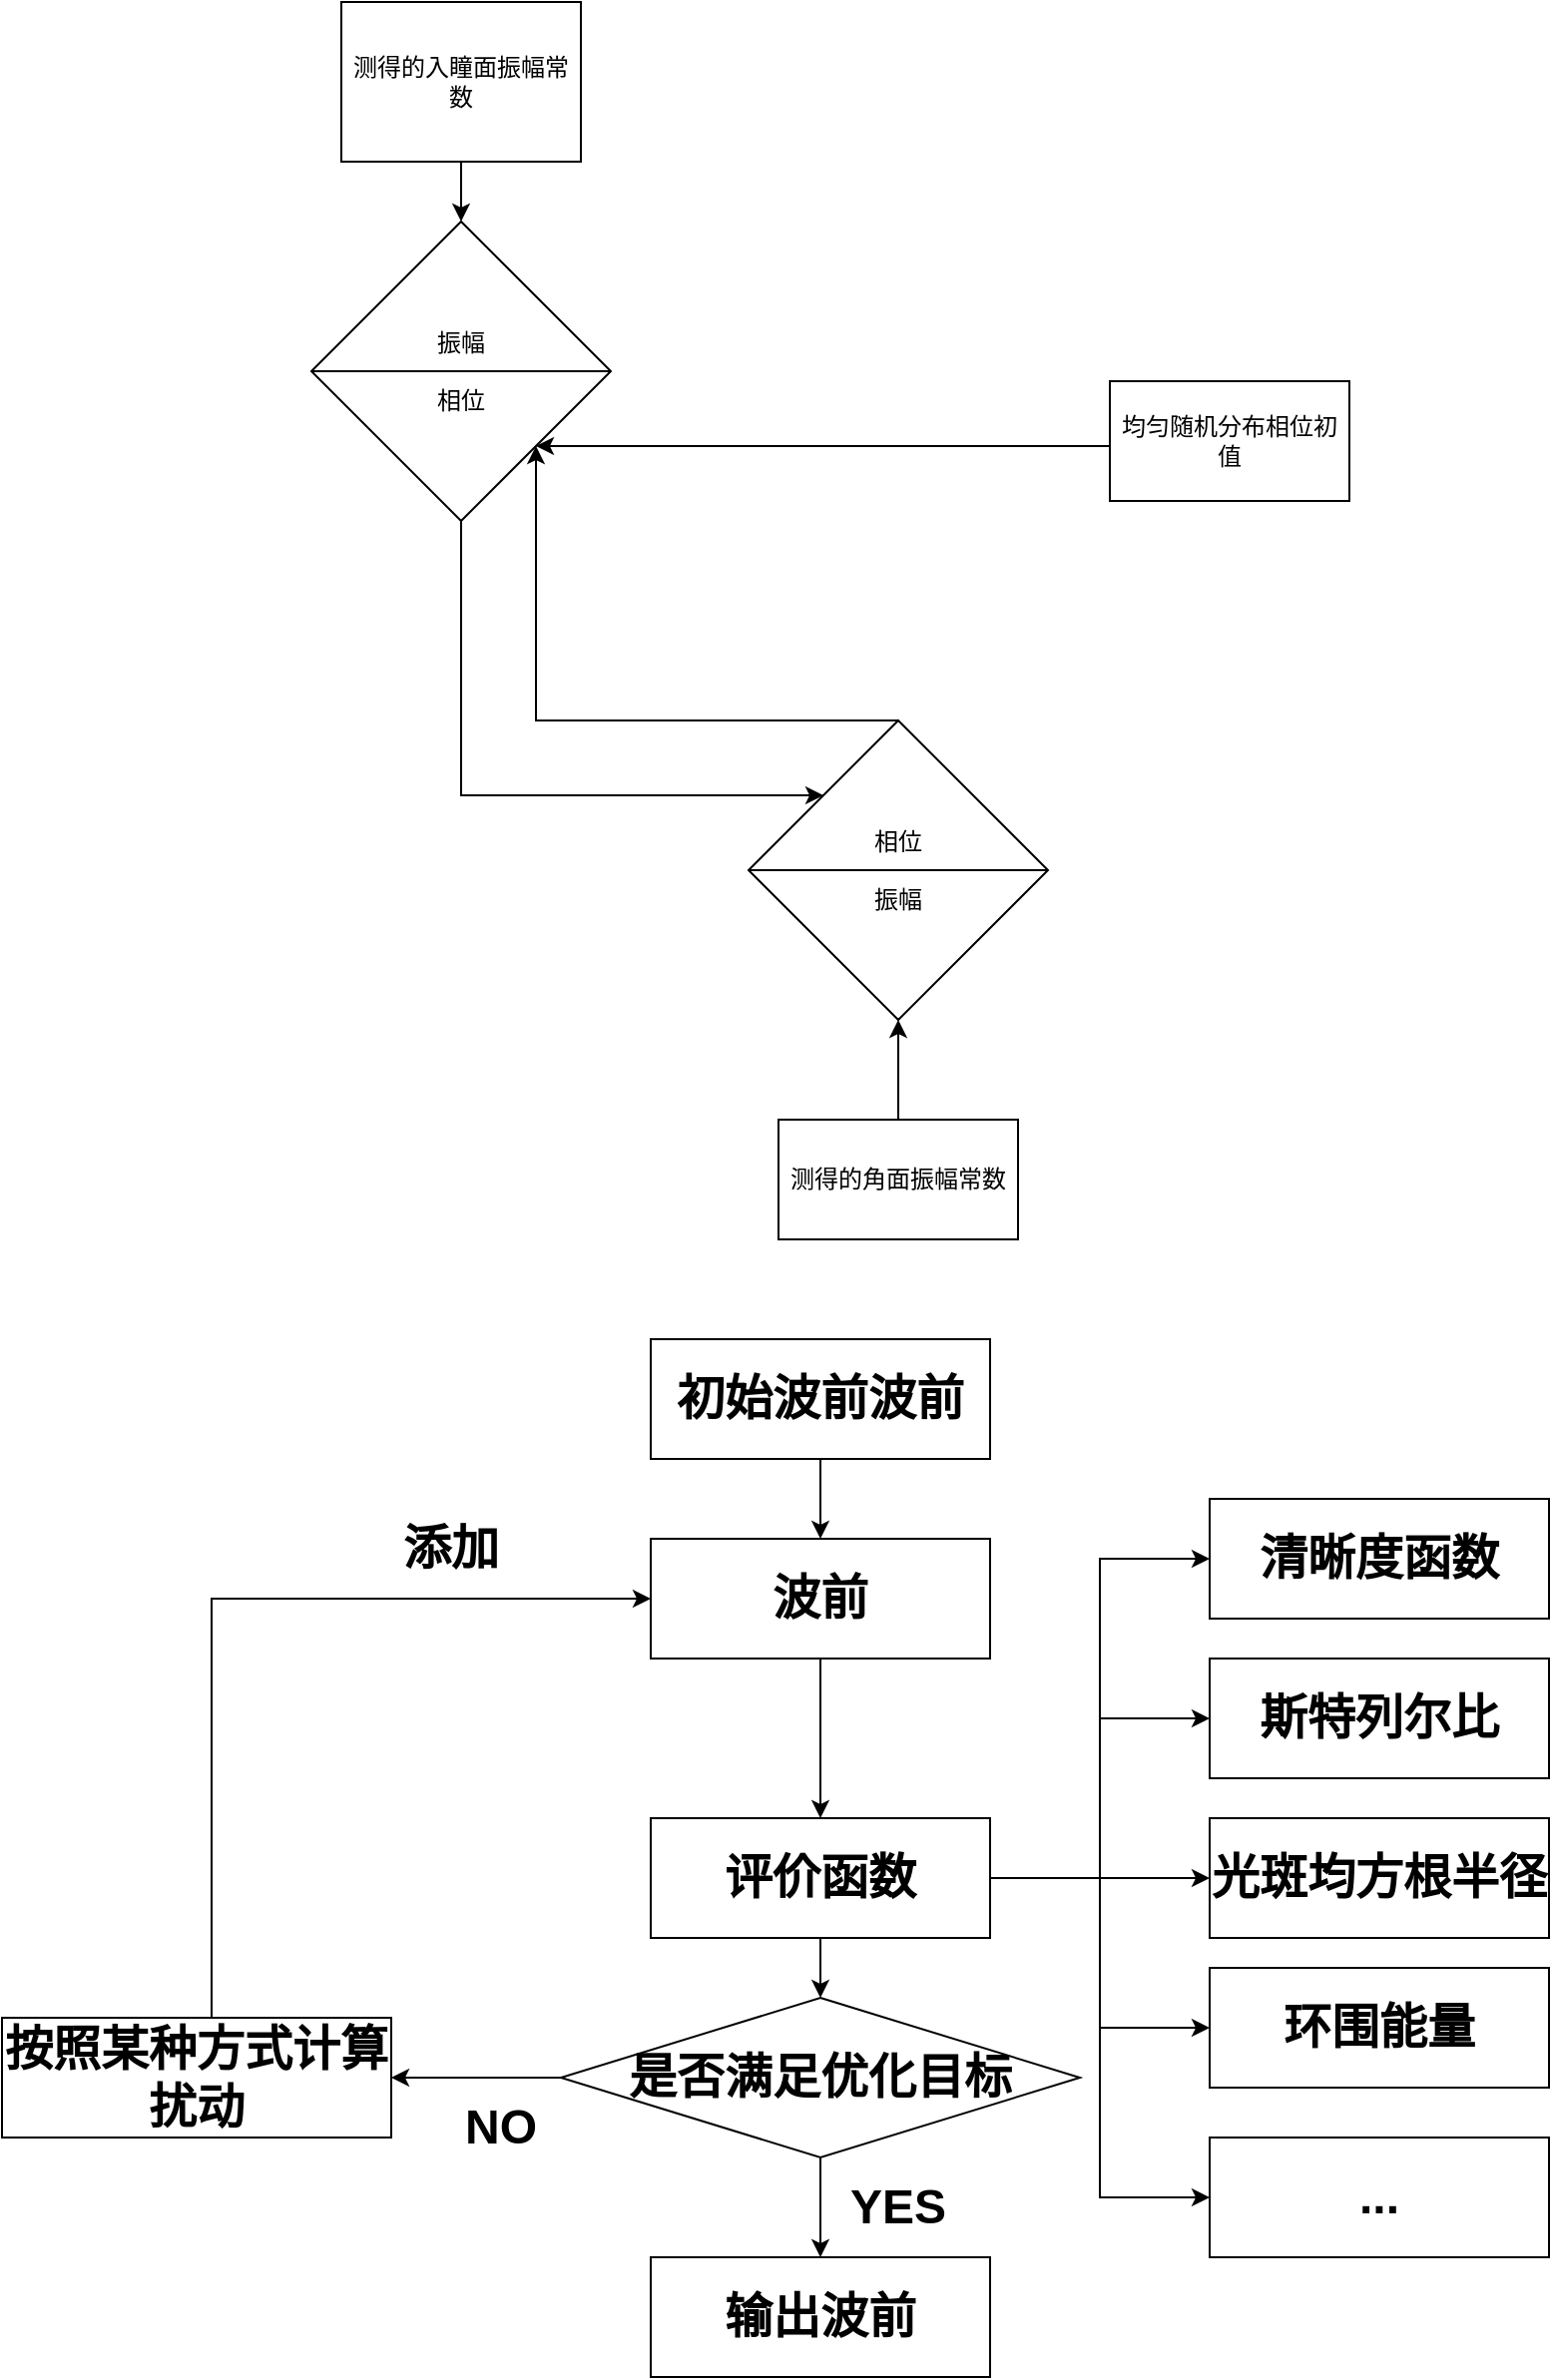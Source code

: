 <mxfile version="21.2.9" type="github">
  <diagram name="Page-1" id="l539_yyUPRejLKGmjSOX">
    <mxGraphModel dx="2261" dy="836" grid="1" gridSize="10" guides="1" tooltips="1" connect="1" arrows="1" fold="1" page="1" pageScale="1" pageWidth="827" pageHeight="1169" math="0" shadow="0">
      <root>
        <mxCell id="0" />
        <mxCell id="1" parent="0" />
        <mxCell id="QuUhz-nFBRAf6Jx1Iwls-6" value="" style="edgeStyle=orthogonalEdgeStyle;rounded=0;orthogonalLoop=1;jettySize=auto;html=1;" parent="1" source="QuUhz-nFBRAf6Jx1Iwls-1" target="QuUhz-nFBRAf6Jx1Iwls-5" edge="1">
          <mxGeometry relative="1" as="geometry" />
        </mxCell>
        <mxCell id="QuUhz-nFBRAf6Jx1Iwls-1" value="测得的入瞳面振幅常数" style="rounded=0;whiteSpace=wrap;html=1;" parent="1" vertex="1">
          <mxGeometry x="135" y="190" width="120" height="80" as="geometry" />
        </mxCell>
        <mxCell id="QuUhz-nFBRAf6Jx1Iwls-13" style="edgeStyle=orthogonalEdgeStyle;rounded=0;orthogonalLoop=1;jettySize=auto;html=1;entryX=0;entryY=0;entryDx=0;entryDy=0;" parent="1" source="QuUhz-nFBRAf6Jx1Iwls-5" target="QuUhz-nFBRAf6Jx1Iwls-11" edge="1">
          <mxGeometry relative="1" as="geometry">
            <Array as="points">
              <mxPoint x="195" y="588" />
            </Array>
          </mxGeometry>
        </mxCell>
        <mxCell id="QuUhz-nFBRAf6Jx1Iwls-5" value="振幅&lt;br&gt;&lt;br&gt;相位" style="shape=sortShape;perimeter=rhombusPerimeter;whiteSpace=wrap;html=1;" parent="1" vertex="1">
          <mxGeometry x="120" y="300" width="150" height="150" as="geometry" />
        </mxCell>
        <mxCell id="QuUhz-nFBRAf6Jx1Iwls-10" style="edgeStyle=orthogonalEdgeStyle;rounded=0;orthogonalLoop=1;jettySize=auto;html=1;entryX=1;entryY=1;entryDx=0;entryDy=0;" parent="1" source="QuUhz-nFBRAf6Jx1Iwls-9" target="QuUhz-nFBRAf6Jx1Iwls-5" edge="1">
          <mxGeometry relative="1" as="geometry">
            <Array as="points">
              <mxPoint x="395" y="413" />
            </Array>
          </mxGeometry>
        </mxCell>
        <mxCell id="QuUhz-nFBRAf6Jx1Iwls-9" value="均匀随机分布相位初值" style="rounded=0;whiteSpace=wrap;html=1;" parent="1" vertex="1">
          <mxGeometry x="520" y="380" width="120" height="60" as="geometry" />
        </mxCell>
        <mxCell id="QuUhz-nFBRAf6Jx1Iwls-12" style="edgeStyle=orthogonalEdgeStyle;rounded=0;orthogonalLoop=1;jettySize=auto;html=1;entryX=1;entryY=1;entryDx=0;entryDy=0;" parent="1" source="QuUhz-nFBRAf6Jx1Iwls-11" target="QuUhz-nFBRAf6Jx1Iwls-5" edge="1">
          <mxGeometry relative="1" as="geometry">
            <Array as="points">
              <mxPoint x="233" y="550" />
            </Array>
          </mxGeometry>
        </mxCell>
        <mxCell id="QuUhz-nFBRAf6Jx1Iwls-11" value="相位&lt;br&gt;&lt;br&gt;振幅" style="shape=sortShape;perimeter=rhombusPerimeter;whiteSpace=wrap;html=1;" parent="1" vertex="1">
          <mxGeometry x="339" y="550" width="150" height="150" as="geometry" />
        </mxCell>
        <mxCell id="QuUhz-nFBRAf6Jx1Iwls-15" style="edgeStyle=orthogonalEdgeStyle;rounded=0;orthogonalLoop=1;jettySize=auto;html=1;entryX=0.5;entryY=1;entryDx=0;entryDy=0;" parent="1" source="QuUhz-nFBRAf6Jx1Iwls-14" target="QuUhz-nFBRAf6Jx1Iwls-11" edge="1">
          <mxGeometry relative="1" as="geometry" />
        </mxCell>
        <mxCell id="QuUhz-nFBRAf6Jx1Iwls-14" value="测得的角面振幅常数" style="rounded=0;whiteSpace=wrap;html=1;" parent="1" vertex="1">
          <mxGeometry x="354" y="750" width="120" height="60" as="geometry" />
        </mxCell>
        <mxCell id="aV2W2v_Hlvn4wCJHz9ou-5" style="edgeStyle=orthogonalEdgeStyle;rounded=0;orthogonalLoop=1;jettySize=auto;html=1;entryX=0.5;entryY=0;entryDx=0;entryDy=0;" edge="1" parent="1" source="aV2W2v_Hlvn4wCJHz9ou-1" target="aV2W2v_Hlvn4wCJHz9ou-4">
          <mxGeometry relative="1" as="geometry" />
        </mxCell>
        <mxCell id="aV2W2v_Hlvn4wCJHz9ou-1" value="&lt;h1&gt;波前&lt;/h1&gt;" style="rounded=0;whiteSpace=wrap;html=1;" vertex="1" parent="1">
          <mxGeometry x="290" y="960" width="170" height="60" as="geometry" />
        </mxCell>
        <mxCell id="aV2W2v_Hlvn4wCJHz9ou-8" value="" style="edgeStyle=orthogonalEdgeStyle;rounded=0;orthogonalLoop=1;jettySize=auto;html=1;" edge="1" parent="1" source="aV2W2v_Hlvn4wCJHz9ou-4" target="aV2W2v_Hlvn4wCJHz9ou-7">
          <mxGeometry relative="1" as="geometry" />
        </mxCell>
        <mxCell id="aV2W2v_Hlvn4wCJHz9ou-25" style="edgeStyle=orthogonalEdgeStyle;rounded=0;orthogonalLoop=1;jettySize=auto;html=1;entryX=0;entryY=0.5;entryDx=0;entryDy=0;" edge="1" parent="1" source="aV2W2v_Hlvn4wCJHz9ou-4" target="aV2W2v_Hlvn4wCJHz9ou-21">
          <mxGeometry relative="1" as="geometry" />
        </mxCell>
        <mxCell id="aV2W2v_Hlvn4wCJHz9ou-26" style="edgeStyle=orthogonalEdgeStyle;rounded=0;orthogonalLoop=1;jettySize=auto;html=1;entryX=0;entryY=0.5;entryDx=0;entryDy=0;" edge="1" parent="1" source="aV2W2v_Hlvn4wCJHz9ou-4" target="aV2W2v_Hlvn4wCJHz9ou-24">
          <mxGeometry relative="1" as="geometry" />
        </mxCell>
        <mxCell id="aV2W2v_Hlvn4wCJHz9ou-28" style="edgeStyle=orthogonalEdgeStyle;rounded=0;orthogonalLoop=1;jettySize=auto;html=1;entryX=0;entryY=0.5;entryDx=0;entryDy=0;" edge="1" parent="1" source="aV2W2v_Hlvn4wCJHz9ou-4" target="aV2W2v_Hlvn4wCJHz9ou-22">
          <mxGeometry relative="1" as="geometry" />
        </mxCell>
        <mxCell id="aV2W2v_Hlvn4wCJHz9ou-29" style="edgeStyle=orthogonalEdgeStyle;rounded=0;orthogonalLoop=1;jettySize=auto;html=1;entryX=0;entryY=0.5;entryDx=0;entryDy=0;" edge="1" parent="1" source="aV2W2v_Hlvn4wCJHz9ou-4" target="aV2W2v_Hlvn4wCJHz9ou-23">
          <mxGeometry relative="1" as="geometry" />
        </mxCell>
        <mxCell id="aV2W2v_Hlvn4wCJHz9ou-31" style="edgeStyle=orthogonalEdgeStyle;rounded=0;orthogonalLoop=1;jettySize=auto;html=1;entryX=0;entryY=0.5;entryDx=0;entryDy=0;" edge="1" parent="1" source="aV2W2v_Hlvn4wCJHz9ou-4" target="aV2W2v_Hlvn4wCJHz9ou-30">
          <mxGeometry relative="1" as="geometry" />
        </mxCell>
        <mxCell id="aV2W2v_Hlvn4wCJHz9ou-4" value="&lt;h1&gt;评价函数&lt;/h1&gt;" style="rounded=0;whiteSpace=wrap;html=1;" vertex="1" parent="1">
          <mxGeometry x="290" y="1100" width="170" height="60" as="geometry" />
        </mxCell>
        <mxCell id="aV2W2v_Hlvn4wCJHz9ou-10" value="" style="edgeStyle=orthogonalEdgeStyle;rounded=0;orthogonalLoop=1;jettySize=auto;html=1;" edge="1" parent="1" source="aV2W2v_Hlvn4wCJHz9ou-7" target="aV2W2v_Hlvn4wCJHz9ou-9">
          <mxGeometry relative="1" as="geometry" />
        </mxCell>
        <mxCell id="aV2W2v_Hlvn4wCJHz9ou-19" value="" style="edgeStyle=orthogonalEdgeStyle;rounded=0;orthogonalLoop=1;jettySize=auto;html=1;" edge="1" parent="1" source="aV2W2v_Hlvn4wCJHz9ou-7" target="aV2W2v_Hlvn4wCJHz9ou-18">
          <mxGeometry relative="1" as="geometry" />
        </mxCell>
        <mxCell id="aV2W2v_Hlvn4wCJHz9ou-7" value="&lt;h1&gt;是否满足优化目标&lt;/h1&gt;" style="rhombus;whiteSpace=wrap;html=1;" vertex="1" parent="1">
          <mxGeometry x="245" y="1190" width="260" height="80" as="geometry" />
        </mxCell>
        <mxCell id="aV2W2v_Hlvn4wCJHz9ou-13" style="edgeStyle=orthogonalEdgeStyle;rounded=0;orthogonalLoop=1;jettySize=auto;html=1;entryX=0;entryY=0.5;entryDx=0;entryDy=0;" edge="1" parent="1" source="aV2W2v_Hlvn4wCJHz9ou-9" target="aV2W2v_Hlvn4wCJHz9ou-1">
          <mxGeometry relative="1" as="geometry">
            <Array as="points">
              <mxPoint x="70" y="990" />
            </Array>
          </mxGeometry>
        </mxCell>
        <mxCell id="aV2W2v_Hlvn4wCJHz9ou-9" value="&lt;h1&gt;按照某种方式计算扰动&lt;/h1&gt;" style="whiteSpace=wrap;html=1;" vertex="1" parent="1">
          <mxGeometry x="-35" y="1200" width="195" height="60" as="geometry" />
        </mxCell>
        <mxCell id="aV2W2v_Hlvn4wCJHz9ou-14" value="&lt;h1&gt;NO&lt;/h1&gt;" style="text;html=1;strokeColor=none;fillColor=none;align=center;verticalAlign=middle;whiteSpace=wrap;rounded=0;" vertex="1" parent="1">
          <mxGeometry x="185" y="1240" width="60" height="30" as="geometry" />
        </mxCell>
        <mxCell id="aV2W2v_Hlvn4wCJHz9ou-16" value="" style="edgeStyle=orthogonalEdgeStyle;rounded=0;orthogonalLoop=1;jettySize=auto;html=1;" edge="1" parent="1" source="aV2W2v_Hlvn4wCJHz9ou-15" target="aV2W2v_Hlvn4wCJHz9ou-1">
          <mxGeometry relative="1" as="geometry" />
        </mxCell>
        <mxCell id="aV2W2v_Hlvn4wCJHz9ou-15" value="&lt;h1&gt;初始波前波前&lt;/h1&gt;" style="rounded=0;whiteSpace=wrap;html=1;" vertex="1" parent="1">
          <mxGeometry x="290" y="860" width="170" height="60" as="geometry" />
        </mxCell>
        <mxCell id="aV2W2v_Hlvn4wCJHz9ou-17" value="&lt;h1&gt;添加&lt;/h1&gt;" style="text;html=1;strokeColor=none;fillColor=none;align=center;verticalAlign=middle;whiteSpace=wrap;rounded=0;" vertex="1" parent="1">
          <mxGeometry x="160" y="950" width="60" height="30" as="geometry" />
        </mxCell>
        <mxCell id="aV2W2v_Hlvn4wCJHz9ou-18" value="&lt;h1&gt;输出波前&lt;/h1&gt;" style="rounded=0;whiteSpace=wrap;html=1;" vertex="1" parent="1">
          <mxGeometry x="290" y="1320" width="170" height="60" as="geometry" />
        </mxCell>
        <mxCell id="aV2W2v_Hlvn4wCJHz9ou-21" value="&lt;h1&gt;清晰度函数&lt;/h1&gt;" style="rounded=0;whiteSpace=wrap;html=1;" vertex="1" parent="1">
          <mxGeometry x="570" y="940" width="170" height="60" as="geometry" />
        </mxCell>
        <mxCell id="aV2W2v_Hlvn4wCJHz9ou-22" value="&lt;h1&gt;斯特列尔比&lt;/h1&gt;" style="rounded=0;whiteSpace=wrap;html=1;" vertex="1" parent="1">
          <mxGeometry x="570" y="1020" width="170" height="60" as="geometry" />
        </mxCell>
        <mxCell id="aV2W2v_Hlvn4wCJHz9ou-23" value="&lt;h1&gt;光斑均方根半径&lt;/h1&gt;" style="rounded=0;whiteSpace=wrap;html=1;" vertex="1" parent="1">
          <mxGeometry x="570" y="1100" width="170" height="60" as="geometry" />
        </mxCell>
        <mxCell id="aV2W2v_Hlvn4wCJHz9ou-24" value="&lt;h1&gt;环围能量&lt;/h1&gt;" style="rounded=0;whiteSpace=wrap;html=1;" vertex="1" parent="1">
          <mxGeometry x="570" y="1175" width="170" height="60" as="geometry" />
        </mxCell>
        <mxCell id="aV2W2v_Hlvn4wCJHz9ou-30" value="&lt;h1&gt;...&lt;/h1&gt;" style="rounded=0;whiteSpace=wrap;html=1;" vertex="1" parent="1">
          <mxGeometry x="570" y="1260" width="170" height="60" as="geometry" />
        </mxCell>
        <mxCell id="aV2W2v_Hlvn4wCJHz9ou-32" value="&lt;h1&gt;YES&lt;/h1&gt;" style="text;html=1;strokeColor=none;fillColor=none;align=center;verticalAlign=middle;whiteSpace=wrap;rounded=0;" vertex="1" parent="1">
          <mxGeometry x="384" y="1280" width="60" height="30" as="geometry" />
        </mxCell>
      </root>
    </mxGraphModel>
  </diagram>
</mxfile>
